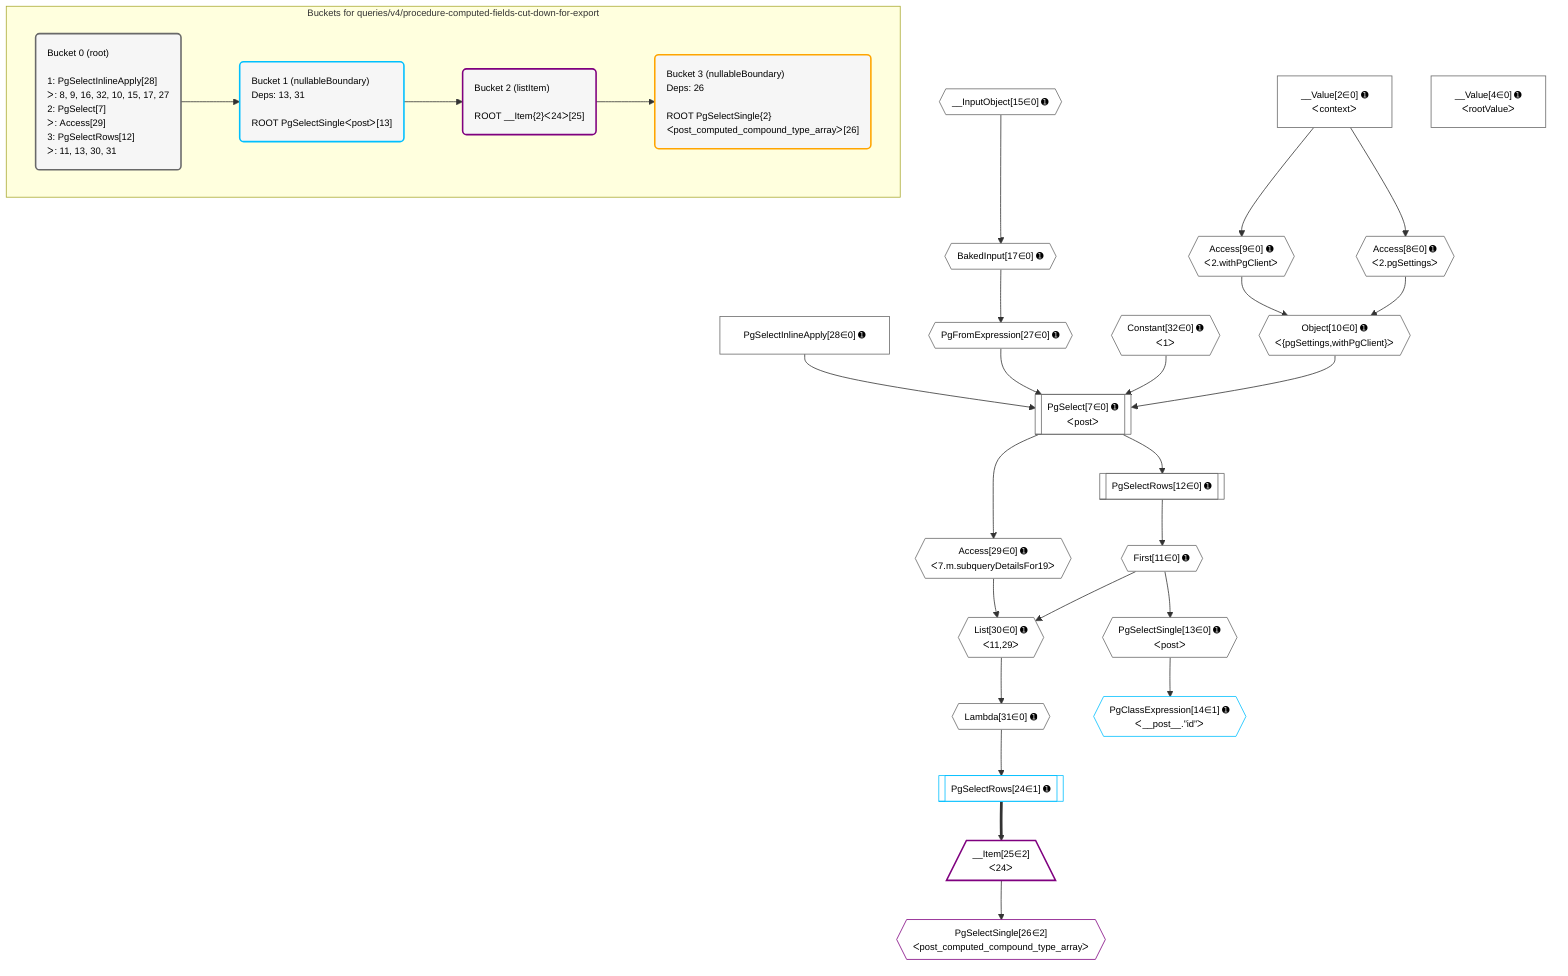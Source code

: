 %%{init: {'themeVariables': { 'fontSize': '12px'}}}%%
graph TD
    classDef path fill:#eee,stroke:#000,color:#000
    classDef plan fill:#fff,stroke-width:1px,color:#000
    classDef itemplan fill:#fff,stroke-width:2px,color:#000
    classDef unbatchedplan fill:#dff,stroke-width:1px,color:#000
    classDef sideeffectplan fill:#fcc,stroke-width:2px,color:#000
    classDef bucket fill:#f6f6f6,color:#000,stroke-width:2px,text-align:left


    %% plan dependencies
    PgSelect7[["PgSelect[7∈0] ➊<br />ᐸpostᐳ"]]:::plan
    Object10{{"Object[10∈0] ➊<br />ᐸ{pgSettings,withPgClient}ᐳ"}}:::plan
    Constant32{{"Constant[32∈0] ➊<br />ᐸ1ᐳ"}}:::plan
    PgFromExpression27{{"PgFromExpression[27∈0] ➊"}}:::plan
    PgSelectInlineApply28["PgSelectInlineApply[28∈0] ➊"]:::plan
    Object10 & Constant32 & PgFromExpression27 & PgSelectInlineApply28 --> PgSelect7
    Access8{{"Access[8∈0] ➊<br />ᐸ2.pgSettingsᐳ"}}:::plan
    Access9{{"Access[9∈0] ➊<br />ᐸ2.withPgClientᐳ"}}:::plan
    Access8 & Access9 --> Object10
    List30{{"List[30∈0] ➊<br />ᐸ11,29ᐳ"}}:::plan
    First11{{"First[11∈0] ➊"}}:::plan
    Access29{{"Access[29∈0] ➊<br />ᐸ7.m.subqueryDetailsFor19ᐳ"}}:::plan
    First11 & Access29 --> List30
    __Value2["__Value[2∈0] ➊<br />ᐸcontextᐳ"]:::plan
    __Value2 --> Access8
    __Value2 --> Access9
    PgSelectRows12[["PgSelectRows[12∈0] ➊"]]:::plan
    PgSelectRows12 --> First11
    PgSelect7 --> PgSelectRows12
    PgSelectSingle13{{"PgSelectSingle[13∈0] ➊<br />ᐸpostᐳ"}}:::plan
    First11 --> PgSelectSingle13
    __InputObject15{{"__InputObject[15∈0] ➊"}}:::plan
    BakedInput17{{"BakedInput[17∈0] ➊"}}:::plan
    __InputObject15 --> BakedInput17
    BakedInput17 --> PgFromExpression27
    PgSelect7 --> Access29
    Lambda31{{"Lambda[31∈0] ➊"}}:::plan
    List30 --> Lambda31
    __Value4["__Value[4∈0] ➊<br />ᐸrootValueᐳ"]:::plan
    PgClassExpression14{{"PgClassExpression[14∈1] ➊<br />ᐸ__post__.”id”ᐳ"}}:::plan
    PgSelectSingle13 --> PgClassExpression14
    PgSelectRows24[["PgSelectRows[24∈1] ➊"]]:::plan
    Lambda31 --> PgSelectRows24
    __Item25[/"__Item[25∈2]<br />ᐸ24ᐳ"\]:::itemplan
    PgSelectRows24 ==> __Item25
    PgSelectSingle26{{"PgSelectSingle[26∈2]<br />ᐸpost_computed_compound_type_arrayᐳ"}}:::plan
    __Item25 --> PgSelectSingle26

    %% define steps

    subgraph "Buckets for queries/v4/procedure-computed-fields-cut-down-for-export"
    Bucket0("Bucket 0 (root)<br /><br />1: PgSelectInlineApply[28]<br />ᐳ: 8, 9, 16, 32, 10, 15, 17, 27<br />2: PgSelect[7]<br />ᐳ: Access[29]<br />3: PgSelectRows[12]<br />ᐳ: 11, 13, 30, 31"):::bucket
    classDef bucket0 stroke:#696969
    class Bucket0,__Value2,__Value4,PgSelect7,Access8,Access9,Object10,First11,PgSelectRows12,PgSelectSingle13,__InputObject15,BakedInput17,PgFromExpression27,PgSelectInlineApply28,Access29,List30,Lambda31,Constant32 bucket0
    Bucket1("Bucket 1 (nullableBoundary)<br />Deps: 13, 31<br /><br />ROOT PgSelectSingleᐸpostᐳ[13]"):::bucket
    classDef bucket1 stroke:#00bfff
    class Bucket1,PgClassExpression14,PgSelectRows24 bucket1
    Bucket2("Bucket 2 (listItem)<br /><br />ROOT __Item{2}ᐸ24ᐳ[25]"):::bucket
    classDef bucket2 stroke:#7f007f
    class Bucket2,__Item25,PgSelectSingle26 bucket2
    Bucket3("Bucket 3 (nullableBoundary)<br />Deps: 26<br /><br />ROOT PgSelectSingle{2}ᐸpost_computed_compound_type_arrayᐳ[26]"):::bucket
    classDef bucket3 stroke:#ffa500
    class Bucket3 bucket3
    Bucket0 --> Bucket1
    Bucket1 --> Bucket2
    Bucket2 --> Bucket3
    end